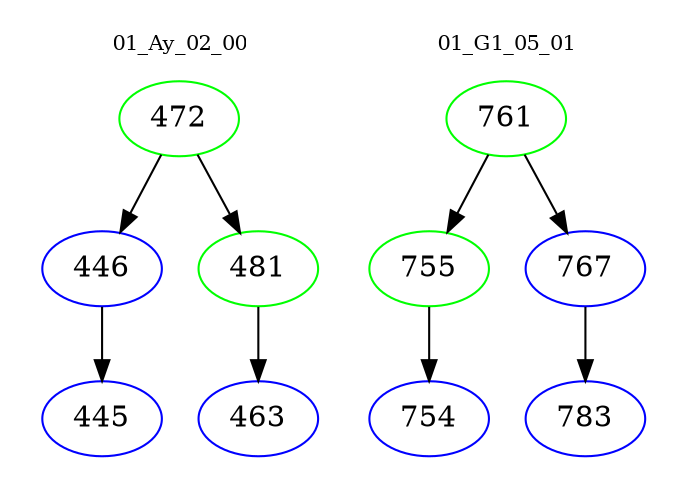 digraph{
subgraph cluster_0 {
color = white
label = "01_Ay_02_00";
fontsize=10;
T0_472 [label="472", color="green"]
T0_472 -> T0_446 [color="black"]
T0_446 [label="446", color="blue"]
T0_446 -> T0_445 [color="black"]
T0_445 [label="445", color="blue"]
T0_472 -> T0_481 [color="black"]
T0_481 [label="481", color="green"]
T0_481 -> T0_463 [color="black"]
T0_463 [label="463", color="blue"]
}
subgraph cluster_1 {
color = white
label = "01_G1_05_01";
fontsize=10;
T1_761 [label="761", color="green"]
T1_761 -> T1_755 [color="black"]
T1_755 [label="755", color="green"]
T1_755 -> T1_754 [color="black"]
T1_754 [label="754", color="blue"]
T1_761 -> T1_767 [color="black"]
T1_767 [label="767", color="blue"]
T1_767 -> T1_783 [color="black"]
T1_783 [label="783", color="blue"]
}
}
